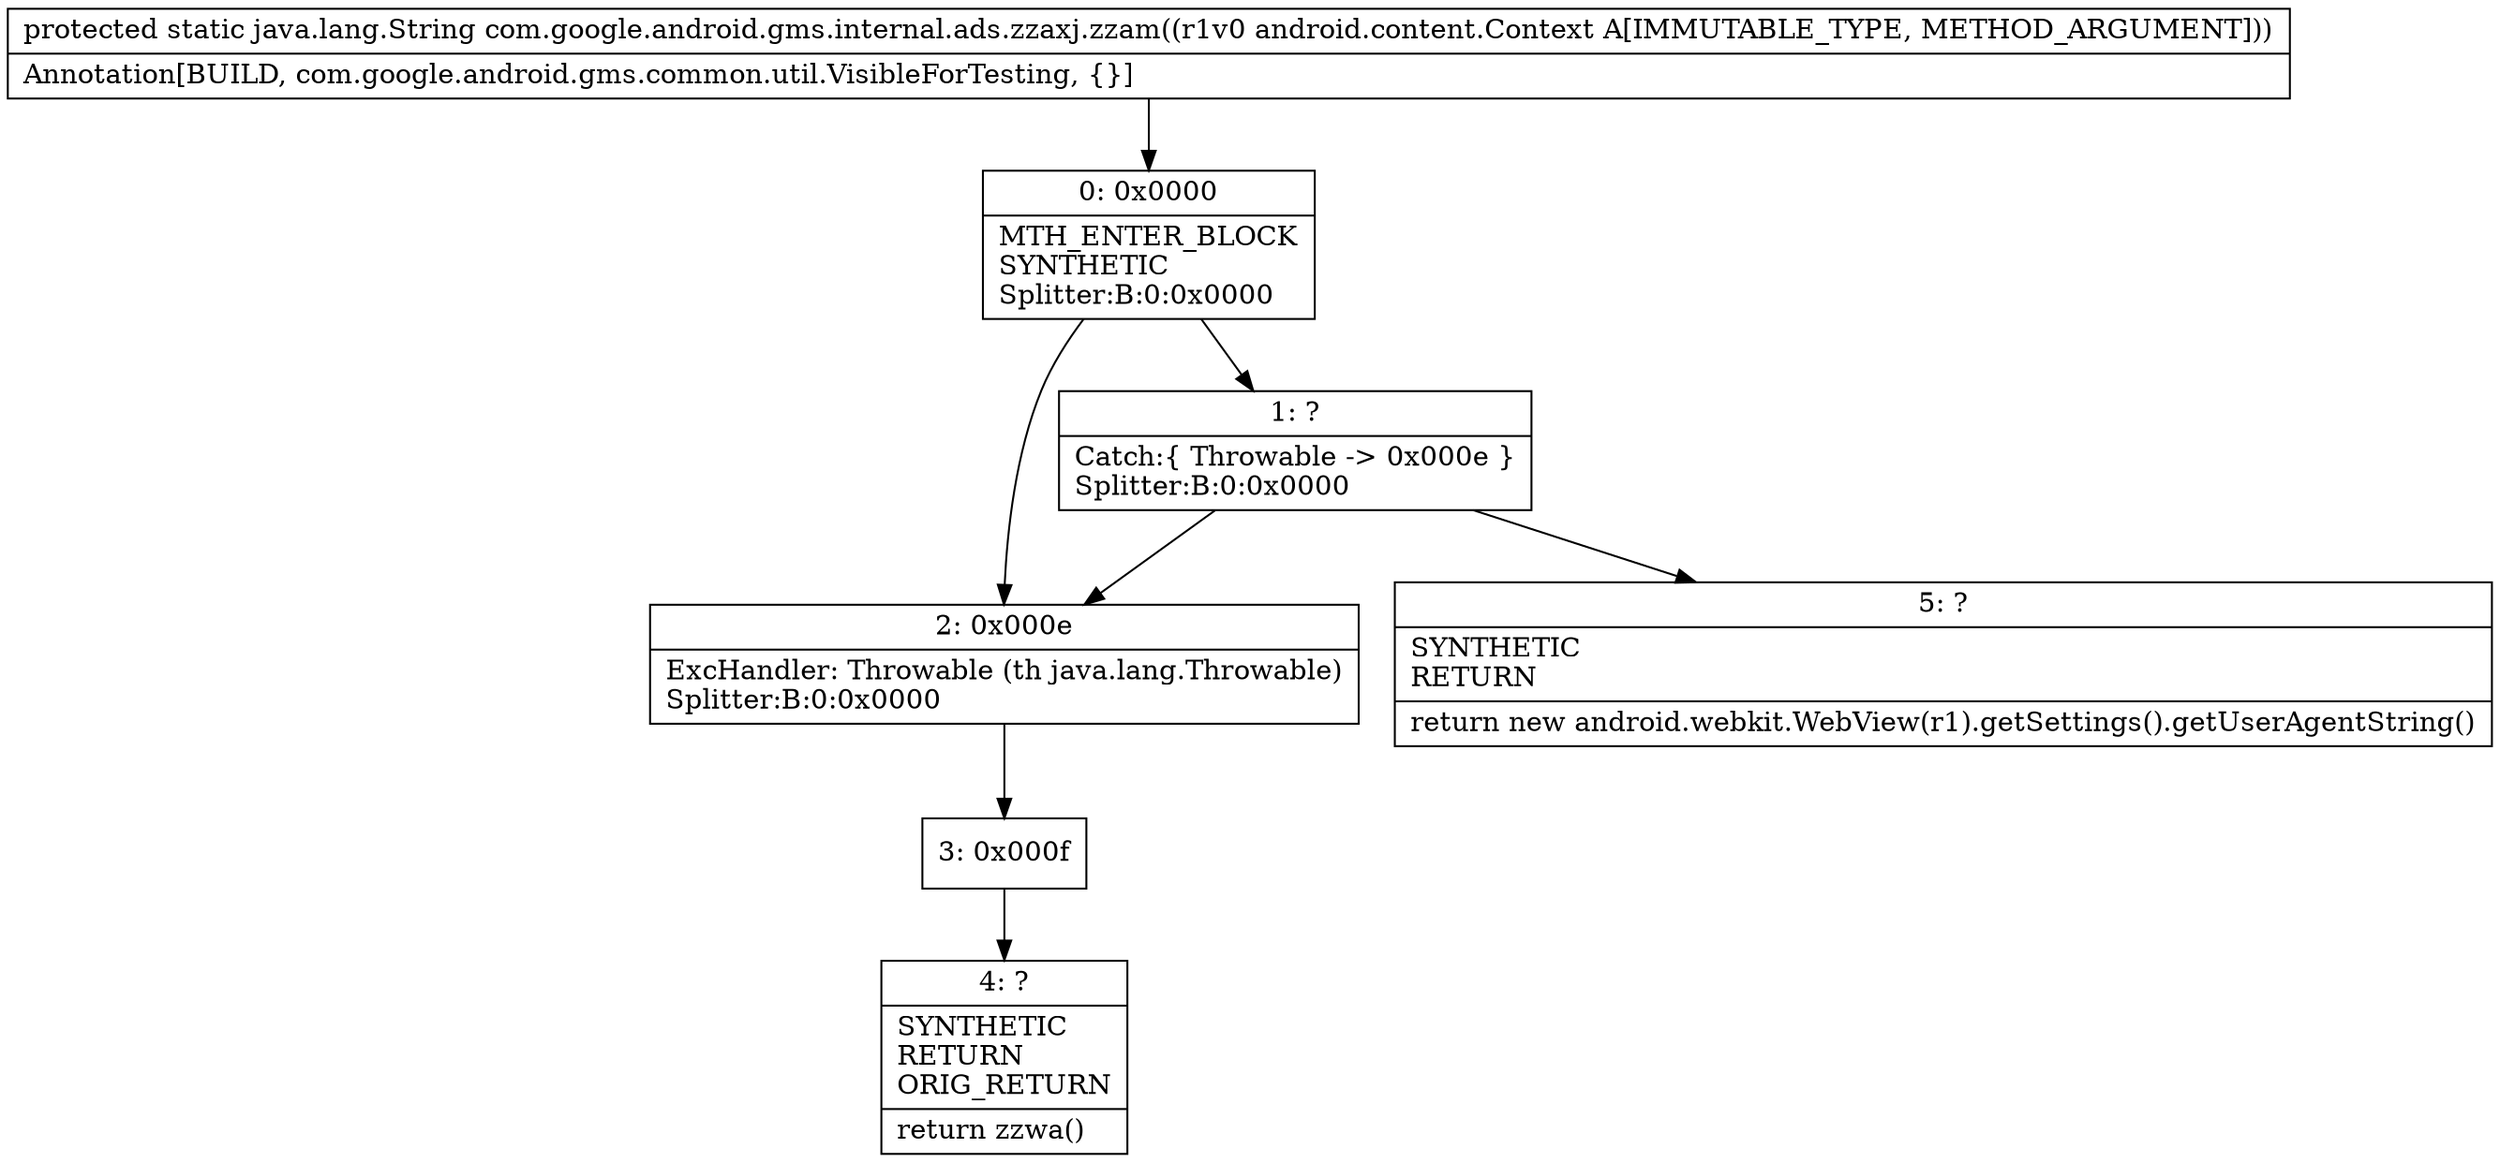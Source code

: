 digraph "CFG forcom.google.android.gms.internal.ads.zzaxj.zzam(Landroid\/content\/Context;)Ljava\/lang\/String;" {
Node_0 [shape=record,label="{0\:\ 0x0000|MTH_ENTER_BLOCK\lSYNTHETIC\lSplitter:B:0:0x0000\l}"];
Node_1 [shape=record,label="{1\:\ ?|Catch:\{ Throwable \-\> 0x000e \}\lSplitter:B:0:0x0000\l}"];
Node_2 [shape=record,label="{2\:\ 0x000e|ExcHandler: Throwable (th java.lang.Throwable)\lSplitter:B:0:0x0000\l}"];
Node_3 [shape=record,label="{3\:\ 0x000f}"];
Node_4 [shape=record,label="{4\:\ ?|SYNTHETIC\lRETURN\lORIG_RETURN\l|return zzwa()\l}"];
Node_5 [shape=record,label="{5\:\ ?|SYNTHETIC\lRETURN\l|return new android.webkit.WebView(r1).getSettings().getUserAgentString()\l}"];
MethodNode[shape=record,label="{protected static java.lang.String com.google.android.gms.internal.ads.zzaxj.zzam((r1v0 android.content.Context A[IMMUTABLE_TYPE, METHOD_ARGUMENT]))  | Annotation[BUILD, com.google.android.gms.common.util.VisibleForTesting, \{\}]\l}"];
MethodNode -> Node_0;
Node_0 -> Node_1;
Node_0 -> Node_2;
Node_1 -> Node_2;
Node_1 -> Node_5;
Node_2 -> Node_3;
Node_3 -> Node_4;
}

